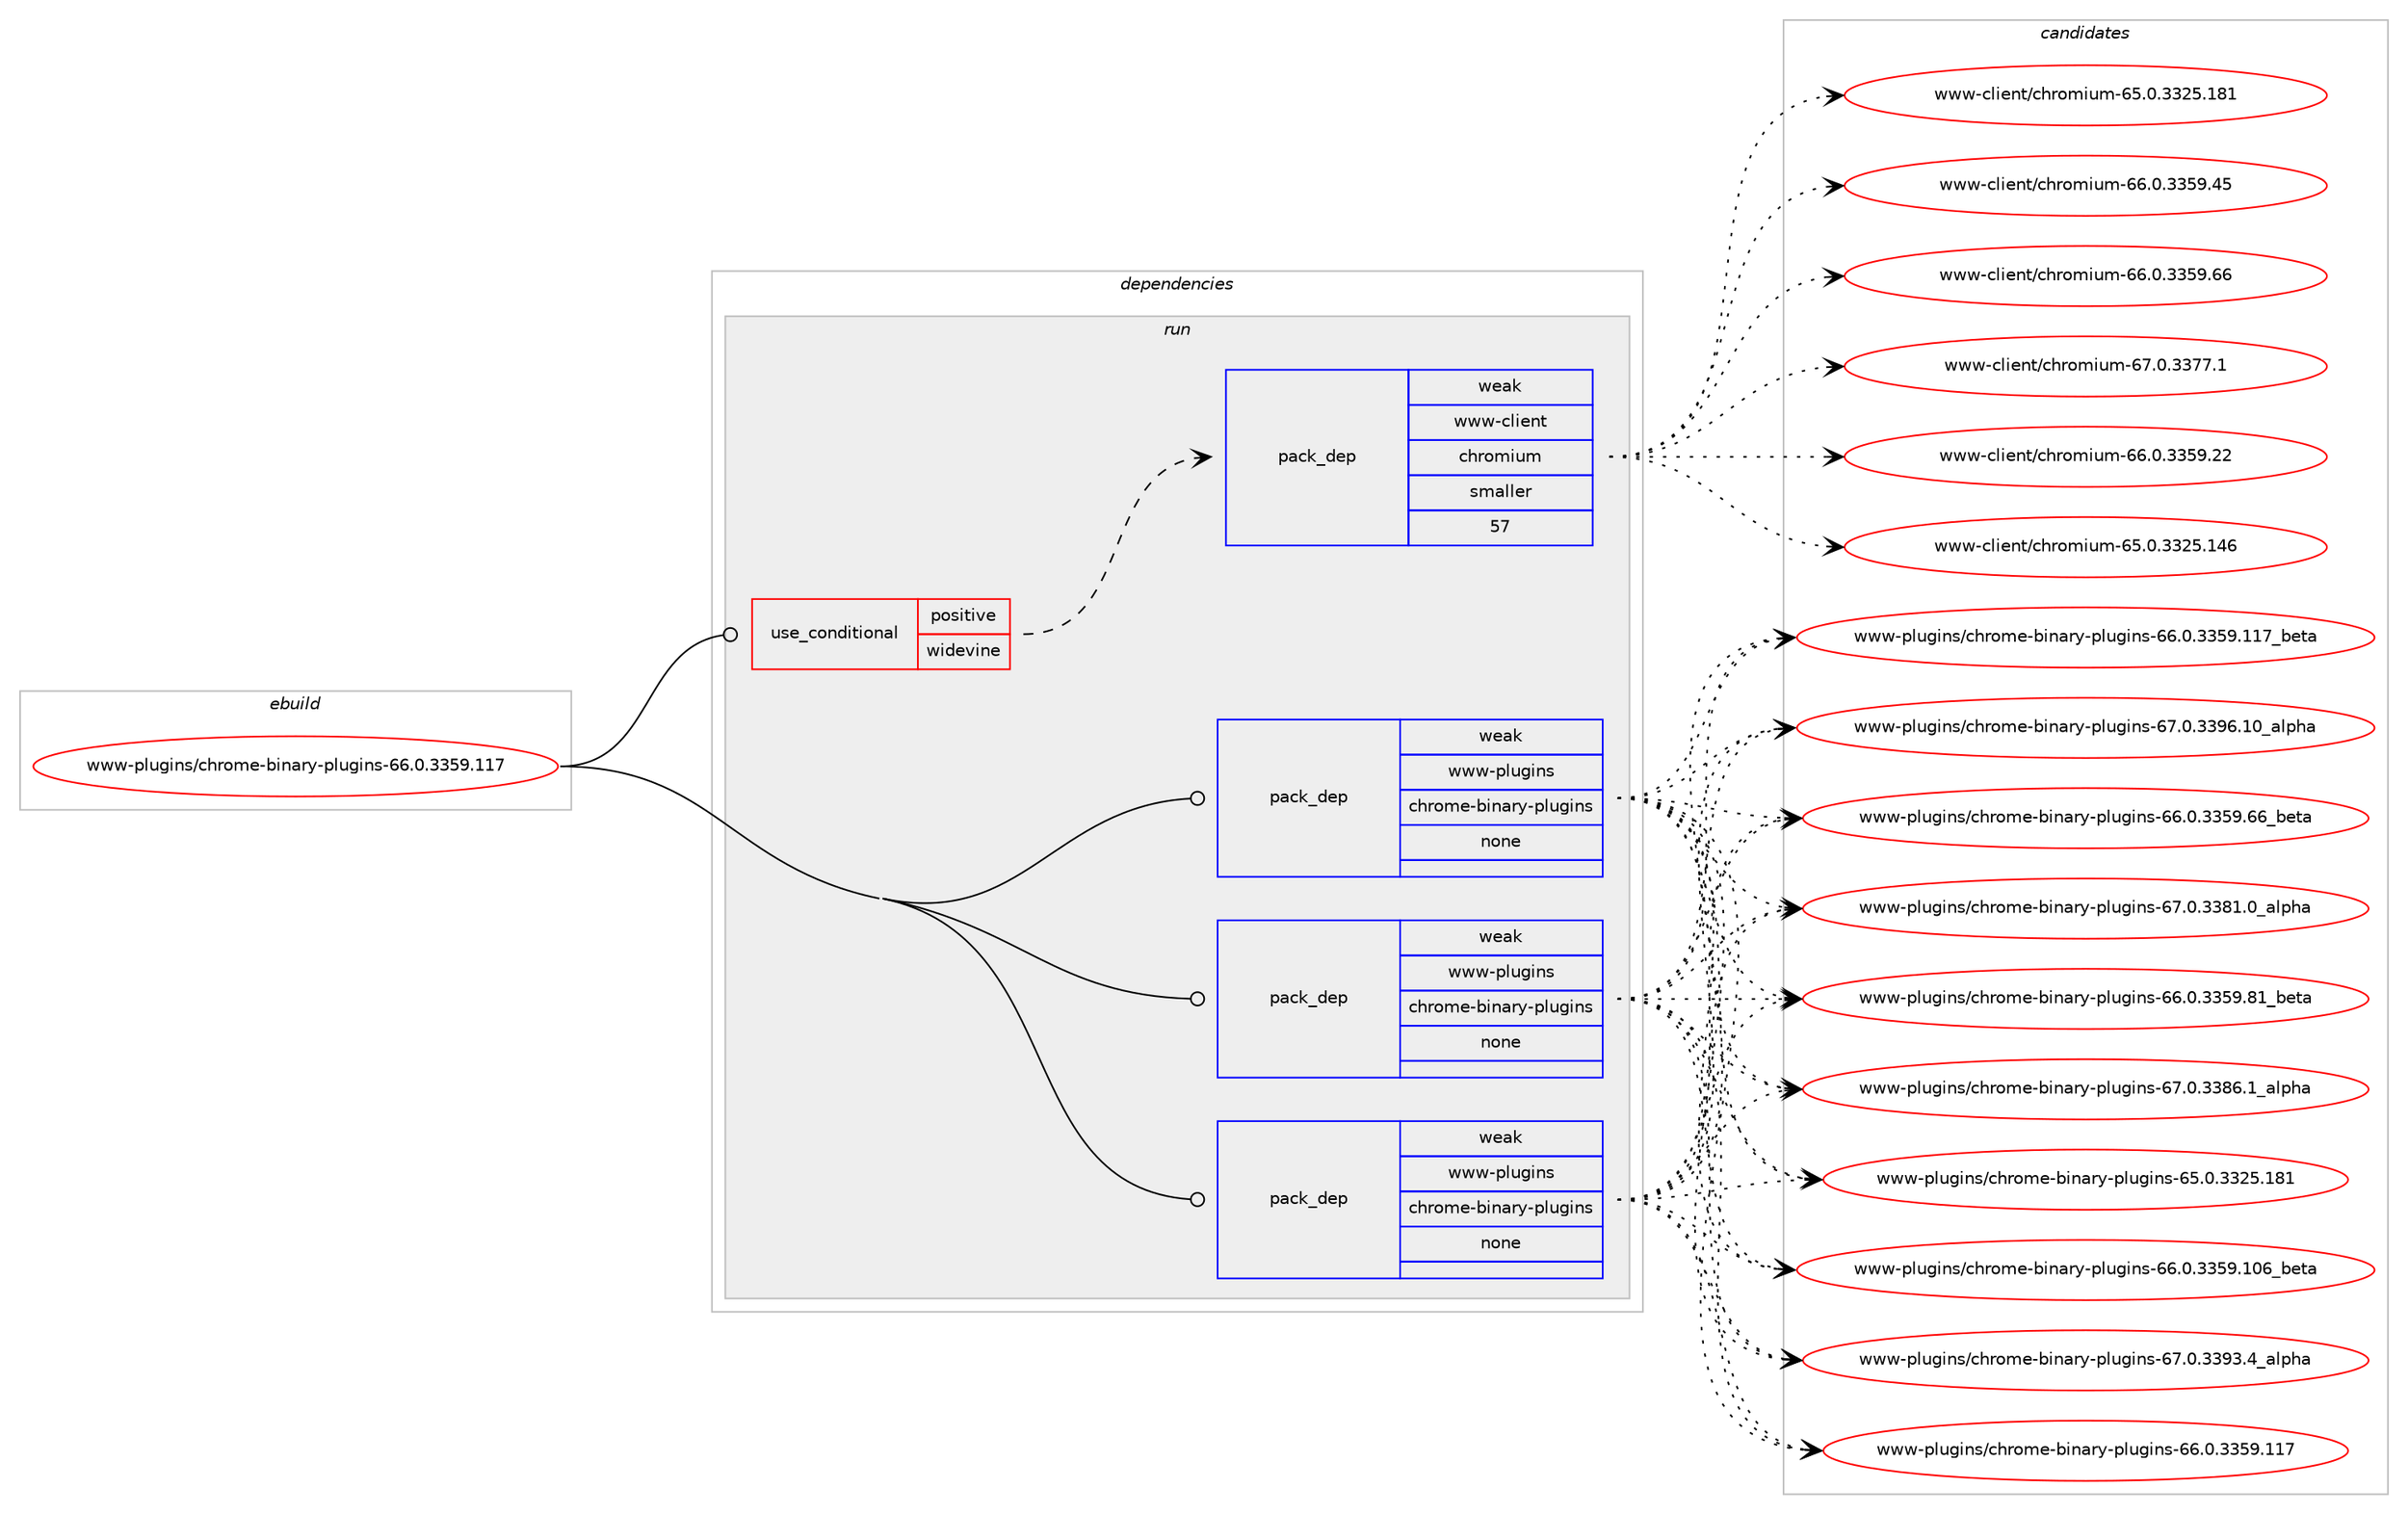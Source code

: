 digraph prolog {

# *************
# Graph options
# *************

newrank=true;
concentrate=true;
compound=true;
graph [rankdir=LR,fontname=Helvetica,fontsize=10,ranksep=1.5];#, ranksep=2.5, nodesep=0.2];
edge  [arrowhead=vee];
node  [fontname=Helvetica,fontsize=10];

# **********
# The ebuild
# **********

subgraph cluster_leftcol {
color=gray;
rank=same;
label=<<i>ebuild</i>>;
id [label="www-plugins/chrome-binary-plugins-66.0.3359.117", color=red, width=4, href="../www-plugins/chrome-binary-plugins-66.0.3359.117.svg"];
}

# ****************
# The dependencies
# ****************

subgraph cluster_midcol {
color=gray;
label=<<i>dependencies</i>>;
subgraph cluster_compile {
fillcolor="#eeeeee";
style=filled;
label=<<i>compile</i>>;
}
subgraph cluster_compileandrun {
fillcolor="#eeeeee";
style=filled;
label=<<i>compile and run</i>>;
}
subgraph cluster_run {
fillcolor="#eeeeee";
style=filled;
label=<<i>run</i>>;
subgraph cond584 {
dependency6828 [label=<<TABLE BORDER="0" CELLBORDER="1" CELLSPACING="0" CELLPADDING="4"><TR><TD ROWSPAN="3" CELLPADDING="10">use_conditional</TD></TR><TR><TD>positive</TD></TR><TR><TD>widevine</TD></TR></TABLE>>, shape=none, color=red];
subgraph pack6171 {
dependency6829 [label=<<TABLE BORDER="0" CELLBORDER="1" CELLSPACING="0" CELLPADDING="4" WIDTH="220"><TR><TD ROWSPAN="6" CELLPADDING="30">pack_dep</TD></TR><TR><TD WIDTH="110">weak</TD></TR><TR><TD>www-client</TD></TR><TR><TD>chromium</TD></TR><TR><TD>smaller</TD></TR><TR><TD>57</TD></TR></TABLE>>, shape=none, color=blue];
}
dependency6828:e -> dependency6829:w [weight=20,style="dashed",arrowhead="vee"];
}
id:e -> dependency6828:w [weight=20,style="solid",arrowhead="odot"];
subgraph pack6172 {
dependency6830 [label=<<TABLE BORDER="0" CELLBORDER="1" CELLSPACING="0" CELLPADDING="4" WIDTH="220"><TR><TD ROWSPAN="6" CELLPADDING="30">pack_dep</TD></TR><TR><TD WIDTH="110">weak</TD></TR><TR><TD>www-plugins</TD></TR><TR><TD>chrome-binary-plugins</TD></TR><TR><TD>none</TD></TR><TR><TD></TD></TR></TABLE>>, shape=none, color=blue];
}
id:e -> dependency6830:w [weight=20,style="solid",arrowhead="odot"];
subgraph pack6173 {
dependency6831 [label=<<TABLE BORDER="0" CELLBORDER="1" CELLSPACING="0" CELLPADDING="4" WIDTH="220"><TR><TD ROWSPAN="6" CELLPADDING="30">pack_dep</TD></TR><TR><TD WIDTH="110">weak</TD></TR><TR><TD>www-plugins</TD></TR><TR><TD>chrome-binary-plugins</TD></TR><TR><TD>none</TD></TR><TR><TD></TD></TR></TABLE>>, shape=none, color=blue];
}
id:e -> dependency6831:w [weight=20,style="solid",arrowhead="odot"];
subgraph pack6174 {
dependency6832 [label=<<TABLE BORDER="0" CELLBORDER="1" CELLSPACING="0" CELLPADDING="4" WIDTH="220"><TR><TD ROWSPAN="6" CELLPADDING="30">pack_dep</TD></TR><TR><TD WIDTH="110">weak</TD></TR><TR><TD>www-plugins</TD></TR><TR><TD>chrome-binary-plugins</TD></TR><TR><TD>none</TD></TR><TR><TD></TD></TR></TABLE>>, shape=none, color=blue];
}
id:e -> dependency6832:w [weight=20,style="solid",arrowhead="odot"];
}
}

# **************
# The candidates
# **************

subgraph cluster_choices {
rank=same;
color=gray;
label=<<i>candidates</i>>;

subgraph choice6171 {
color=black;
nodesep=1;
choice1191191194599108105101110116479910411411110910511710945545446484651515357465050 [label="www-client/chromium-66.0.3359.22", color=red, width=4,href="../www-client/chromium-66.0.3359.22.svg"];
choice119119119459910810510111011647991041141111091051171094554534648465151505346495254 [label="www-client/chromium-65.0.3325.146", color=red, width=4,href="../www-client/chromium-65.0.3325.146.svg"];
choice119119119459910810510111011647991041141111091051171094554534648465151505346495649 [label="www-client/chromium-65.0.3325.181", color=red, width=4,href="../www-client/chromium-65.0.3325.181.svg"];
choice1191191194599108105101110116479910411411110910511710945545446484651515357465253 [label="www-client/chromium-66.0.3359.45", color=red, width=4,href="../www-client/chromium-66.0.3359.45.svg"];
choice1191191194599108105101110116479910411411110910511710945545446484651515357465454 [label="www-client/chromium-66.0.3359.66", color=red, width=4,href="../www-client/chromium-66.0.3359.66.svg"];
choice11911911945991081051011101164799104114111109105117109455455464846515155554649 [label="www-client/chromium-67.0.3377.1", color=red, width=4,href="../www-client/chromium-67.0.3377.1.svg"];
dependency6829:e -> choice1191191194599108105101110116479910411411110910511710945545446484651515357465050:w [style=dotted,weight="100"];
dependency6829:e -> choice119119119459910810510111011647991041141111091051171094554534648465151505346495254:w [style=dotted,weight="100"];
dependency6829:e -> choice119119119459910810510111011647991041141111091051171094554534648465151505346495649:w [style=dotted,weight="100"];
dependency6829:e -> choice1191191194599108105101110116479910411411110910511710945545446484651515357465253:w [style=dotted,weight="100"];
dependency6829:e -> choice1191191194599108105101110116479910411411110910511710945545446484651515357465454:w [style=dotted,weight="100"];
dependency6829:e -> choice11911911945991081051011101164799104114111109105117109455455464846515155554649:w [style=dotted,weight="100"];
}
subgraph choice6172 {
color=black;
nodesep=1;
choice1191191194511210811710310511011547991041141111091014598105110971141214511210811710310511011545545446484651515357465454959810111697 [label="www-plugins/chrome-binary-plugins-66.0.3359.66_beta", color=red, width=4,href="../www-plugins/chrome-binary-plugins-66.0.3359.66_beta.svg"];
choice11911911945112108117103105110115479910411411110910145981051109711412145112108117103105110115455455464846515156494648959710811210497 [label="www-plugins/chrome-binary-plugins-67.0.3381.0_alpha", color=red, width=4,href="../www-plugins/chrome-binary-plugins-67.0.3381.0_alpha.svg"];
choice1191191194511210811710310511011547991041141111091014598105110971141214511210811710310511011545545446484651515357465649959810111697 [label="www-plugins/chrome-binary-plugins-66.0.3359.81_beta", color=red, width=4,href="../www-plugins/chrome-binary-plugins-66.0.3359.81_beta.svg"];
choice11911911945112108117103105110115479910411411110910145981051109711412145112108117103105110115455455464846515156544649959710811210497 [label="www-plugins/chrome-binary-plugins-67.0.3386.1_alpha", color=red, width=4,href="../www-plugins/chrome-binary-plugins-67.0.3386.1_alpha.svg"];
choice119119119451121081171031051101154799104114111109101459810511097114121451121081171031051101154554534648465151505346495649 [label="www-plugins/chrome-binary-plugins-65.0.3325.181", color=red, width=4,href="../www-plugins/chrome-binary-plugins-65.0.3325.181.svg"];
choice119119119451121081171031051101154799104114111109101459810511097114121451121081171031051101154554544648465151535746494854959810111697 [label="www-plugins/chrome-binary-plugins-66.0.3359.106_beta", color=red, width=4,href="../www-plugins/chrome-binary-plugins-66.0.3359.106_beta.svg"];
choice11911911945112108117103105110115479910411411110910145981051109711412145112108117103105110115455455464846515157514652959710811210497 [label="www-plugins/chrome-binary-plugins-67.0.3393.4_alpha", color=red, width=4,href="../www-plugins/chrome-binary-plugins-67.0.3393.4_alpha.svg"];
choice119119119451121081171031051101154799104114111109101459810511097114121451121081171031051101154554544648465151535746494955 [label="www-plugins/chrome-binary-plugins-66.0.3359.117", color=red, width=4,href="../www-plugins/chrome-binary-plugins-66.0.3359.117.svg"];
choice119119119451121081171031051101154799104114111109101459810511097114121451121081171031051101154554544648465151535746494955959810111697 [label="www-plugins/chrome-binary-plugins-66.0.3359.117_beta", color=red, width=4,href="../www-plugins/chrome-binary-plugins-66.0.3359.117_beta.svg"];
choice1191191194511210811710310511011547991041141111091014598105110971141214511210811710310511011545545546484651515754464948959710811210497 [label="www-plugins/chrome-binary-plugins-67.0.3396.10_alpha", color=red, width=4,href="../www-plugins/chrome-binary-plugins-67.0.3396.10_alpha.svg"];
dependency6830:e -> choice1191191194511210811710310511011547991041141111091014598105110971141214511210811710310511011545545446484651515357465454959810111697:w [style=dotted,weight="100"];
dependency6830:e -> choice11911911945112108117103105110115479910411411110910145981051109711412145112108117103105110115455455464846515156494648959710811210497:w [style=dotted,weight="100"];
dependency6830:e -> choice1191191194511210811710310511011547991041141111091014598105110971141214511210811710310511011545545446484651515357465649959810111697:w [style=dotted,weight="100"];
dependency6830:e -> choice11911911945112108117103105110115479910411411110910145981051109711412145112108117103105110115455455464846515156544649959710811210497:w [style=dotted,weight="100"];
dependency6830:e -> choice119119119451121081171031051101154799104114111109101459810511097114121451121081171031051101154554534648465151505346495649:w [style=dotted,weight="100"];
dependency6830:e -> choice119119119451121081171031051101154799104114111109101459810511097114121451121081171031051101154554544648465151535746494854959810111697:w [style=dotted,weight="100"];
dependency6830:e -> choice11911911945112108117103105110115479910411411110910145981051109711412145112108117103105110115455455464846515157514652959710811210497:w [style=dotted,weight="100"];
dependency6830:e -> choice119119119451121081171031051101154799104114111109101459810511097114121451121081171031051101154554544648465151535746494955:w [style=dotted,weight="100"];
dependency6830:e -> choice119119119451121081171031051101154799104114111109101459810511097114121451121081171031051101154554544648465151535746494955959810111697:w [style=dotted,weight="100"];
dependency6830:e -> choice1191191194511210811710310511011547991041141111091014598105110971141214511210811710310511011545545546484651515754464948959710811210497:w [style=dotted,weight="100"];
}
subgraph choice6173 {
color=black;
nodesep=1;
choice1191191194511210811710310511011547991041141111091014598105110971141214511210811710310511011545545446484651515357465454959810111697 [label="www-plugins/chrome-binary-plugins-66.0.3359.66_beta", color=red, width=4,href="../www-plugins/chrome-binary-plugins-66.0.3359.66_beta.svg"];
choice11911911945112108117103105110115479910411411110910145981051109711412145112108117103105110115455455464846515156494648959710811210497 [label="www-plugins/chrome-binary-plugins-67.0.3381.0_alpha", color=red, width=4,href="../www-plugins/chrome-binary-plugins-67.0.3381.0_alpha.svg"];
choice1191191194511210811710310511011547991041141111091014598105110971141214511210811710310511011545545446484651515357465649959810111697 [label="www-plugins/chrome-binary-plugins-66.0.3359.81_beta", color=red, width=4,href="../www-plugins/chrome-binary-plugins-66.0.3359.81_beta.svg"];
choice11911911945112108117103105110115479910411411110910145981051109711412145112108117103105110115455455464846515156544649959710811210497 [label="www-plugins/chrome-binary-plugins-67.0.3386.1_alpha", color=red, width=4,href="../www-plugins/chrome-binary-plugins-67.0.3386.1_alpha.svg"];
choice119119119451121081171031051101154799104114111109101459810511097114121451121081171031051101154554534648465151505346495649 [label="www-plugins/chrome-binary-plugins-65.0.3325.181", color=red, width=4,href="../www-plugins/chrome-binary-plugins-65.0.3325.181.svg"];
choice119119119451121081171031051101154799104114111109101459810511097114121451121081171031051101154554544648465151535746494854959810111697 [label="www-plugins/chrome-binary-plugins-66.0.3359.106_beta", color=red, width=4,href="../www-plugins/chrome-binary-plugins-66.0.3359.106_beta.svg"];
choice11911911945112108117103105110115479910411411110910145981051109711412145112108117103105110115455455464846515157514652959710811210497 [label="www-plugins/chrome-binary-plugins-67.0.3393.4_alpha", color=red, width=4,href="../www-plugins/chrome-binary-plugins-67.0.3393.4_alpha.svg"];
choice119119119451121081171031051101154799104114111109101459810511097114121451121081171031051101154554544648465151535746494955 [label="www-plugins/chrome-binary-plugins-66.0.3359.117", color=red, width=4,href="../www-plugins/chrome-binary-plugins-66.0.3359.117.svg"];
choice119119119451121081171031051101154799104114111109101459810511097114121451121081171031051101154554544648465151535746494955959810111697 [label="www-plugins/chrome-binary-plugins-66.0.3359.117_beta", color=red, width=4,href="../www-plugins/chrome-binary-plugins-66.0.3359.117_beta.svg"];
choice1191191194511210811710310511011547991041141111091014598105110971141214511210811710310511011545545546484651515754464948959710811210497 [label="www-plugins/chrome-binary-plugins-67.0.3396.10_alpha", color=red, width=4,href="../www-plugins/chrome-binary-plugins-67.0.3396.10_alpha.svg"];
dependency6831:e -> choice1191191194511210811710310511011547991041141111091014598105110971141214511210811710310511011545545446484651515357465454959810111697:w [style=dotted,weight="100"];
dependency6831:e -> choice11911911945112108117103105110115479910411411110910145981051109711412145112108117103105110115455455464846515156494648959710811210497:w [style=dotted,weight="100"];
dependency6831:e -> choice1191191194511210811710310511011547991041141111091014598105110971141214511210811710310511011545545446484651515357465649959810111697:w [style=dotted,weight="100"];
dependency6831:e -> choice11911911945112108117103105110115479910411411110910145981051109711412145112108117103105110115455455464846515156544649959710811210497:w [style=dotted,weight="100"];
dependency6831:e -> choice119119119451121081171031051101154799104114111109101459810511097114121451121081171031051101154554534648465151505346495649:w [style=dotted,weight="100"];
dependency6831:e -> choice119119119451121081171031051101154799104114111109101459810511097114121451121081171031051101154554544648465151535746494854959810111697:w [style=dotted,weight="100"];
dependency6831:e -> choice11911911945112108117103105110115479910411411110910145981051109711412145112108117103105110115455455464846515157514652959710811210497:w [style=dotted,weight="100"];
dependency6831:e -> choice119119119451121081171031051101154799104114111109101459810511097114121451121081171031051101154554544648465151535746494955:w [style=dotted,weight="100"];
dependency6831:e -> choice119119119451121081171031051101154799104114111109101459810511097114121451121081171031051101154554544648465151535746494955959810111697:w [style=dotted,weight="100"];
dependency6831:e -> choice1191191194511210811710310511011547991041141111091014598105110971141214511210811710310511011545545546484651515754464948959710811210497:w [style=dotted,weight="100"];
}
subgraph choice6174 {
color=black;
nodesep=1;
choice1191191194511210811710310511011547991041141111091014598105110971141214511210811710310511011545545446484651515357465454959810111697 [label="www-plugins/chrome-binary-plugins-66.0.3359.66_beta", color=red, width=4,href="../www-plugins/chrome-binary-plugins-66.0.3359.66_beta.svg"];
choice11911911945112108117103105110115479910411411110910145981051109711412145112108117103105110115455455464846515156494648959710811210497 [label="www-plugins/chrome-binary-plugins-67.0.3381.0_alpha", color=red, width=4,href="../www-plugins/chrome-binary-plugins-67.0.3381.0_alpha.svg"];
choice1191191194511210811710310511011547991041141111091014598105110971141214511210811710310511011545545446484651515357465649959810111697 [label="www-plugins/chrome-binary-plugins-66.0.3359.81_beta", color=red, width=4,href="../www-plugins/chrome-binary-plugins-66.0.3359.81_beta.svg"];
choice11911911945112108117103105110115479910411411110910145981051109711412145112108117103105110115455455464846515156544649959710811210497 [label="www-plugins/chrome-binary-plugins-67.0.3386.1_alpha", color=red, width=4,href="../www-plugins/chrome-binary-plugins-67.0.3386.1_alpha.svg"];
choice119119119451121081171031051101154799104114111109101459810511097114121451121081171031051101154554534648465151505346495649 [label="www-plugins/chrome-binary-plugins-65.0.3325.181", color=red, width=4,href="../www-plugins/chrome-binary-plugins-65.0.3325.181.svg"];
choice119119119451121081171031051101154799104114111109101459810511097114121451121081171031051101154554544648465151535746494854959810111697 [label="www-plugins/chrome-binary-plugins-66.0.3359.106_beta", color=red, width=4,href="../www-plugins/chrome-binary-plugins-66.0.3359.106_beta.svg"];
choice11911911945112108117103105110115479910411411110910145981051109711412145112108117103105110115455455464846515157514652959710811210497 [label="www-plugins/chrome-binary-plugins-67.0.3393.4_alpha", color=red, width=4,href="../www-plugins/chrome-binary-plugins-67.0.3393.4_alpha.svg"];
choice119119119451121081171031051101154799104114111109101459810511097114121451121081171031051101154554544648465151535746494955 [label="www-plugins/chrome-binary-plugins-66.0.3359.117", color=red, width=4,href="../www-plugins/chrome-binary-plugins-66.0.3359.117.svg"];
choice119119119451121081171031051101154799104114111109101459810511097114121451121081171031051101154554544648465151535746494955959810111697 [label="www-plugins/chrome-binary-plugins-66.0.3359.117_beta", color=red, width=4,href="../www-plugins/chrome-binary-plugins-66.0.3359.117_beta.svg"];
choice1191191194511210811710310511011547991041141111091014598105110971141214511210811710310511011545545546484651515754464948959710811210497 [label="www-plugins/chrome-binary-plugins-67.0.3396.10_alpha", color=red, width=4,href="../www-plugins/chrome-binary-plugins-67.0.3396.10_alpha.svg"];
dependency6832:e -> choice1191191194511210811710310511011547991041141111091014598105110971141214511210811710310511011545545446484651515357465454959810111697:w [style=dotted,weight="100"];
dependency6832:e -> choice11911911945112108117103105110115479910411411110910145981051109711412145112108117103105110115455455464846515156494648959710811210497:w [style=dotted,weight="100"];
dependency6832:e -> choice1191191194511210811710310511011547991041141111091014598105110971141214511210811710310511011545545446484651515357465649959810111697:w [style=dotted,weight="100"];
dependency6832:e -> choice11911911945112108117103105110115479910411411110910145981051109711412145112108117103105110115455455464846515156544649959710811210497:w [style=dotted,weight="100"];
dependency6832:e -> choice119119119451121081171031051101154799104114111109101459810511097114121451121081171031051101154554534648465151505346495649:w [style=dotted,weight="100"];
dependency6832:e -> choice119119119451121081171031051101154799104114111109101459810511097114121451121081171031051101154554544648465151535746494854959810111697:w [style=dotted,weight="100"];
dependency6832:e -> choice11911911945112108117103105110115479910411411110910145981051109711412145112108117103105110115455455464846515157514652959710811210497:w [style=dotted,weight="100"];
dependency6832:e -> choice119119119451121081171031051101154799104114111109101459810511097114121451121081171031051101154554544648465151535746494955:w [style=dotted,weight="100"];
dependency6832:e -> choice119119119451121081171031051101154799104114111109101459810511097114121451121081171031051101154554544648465151535746494955959810111697:w [style=dotted,weight="100"];
dependency6832:e -> choice1191191194511210811710310511011547991041141111091014598105110971141214511210811710310511011545545546484651515754464948959710811210497:w [style=dotted,weight="100"];
}
}

}
